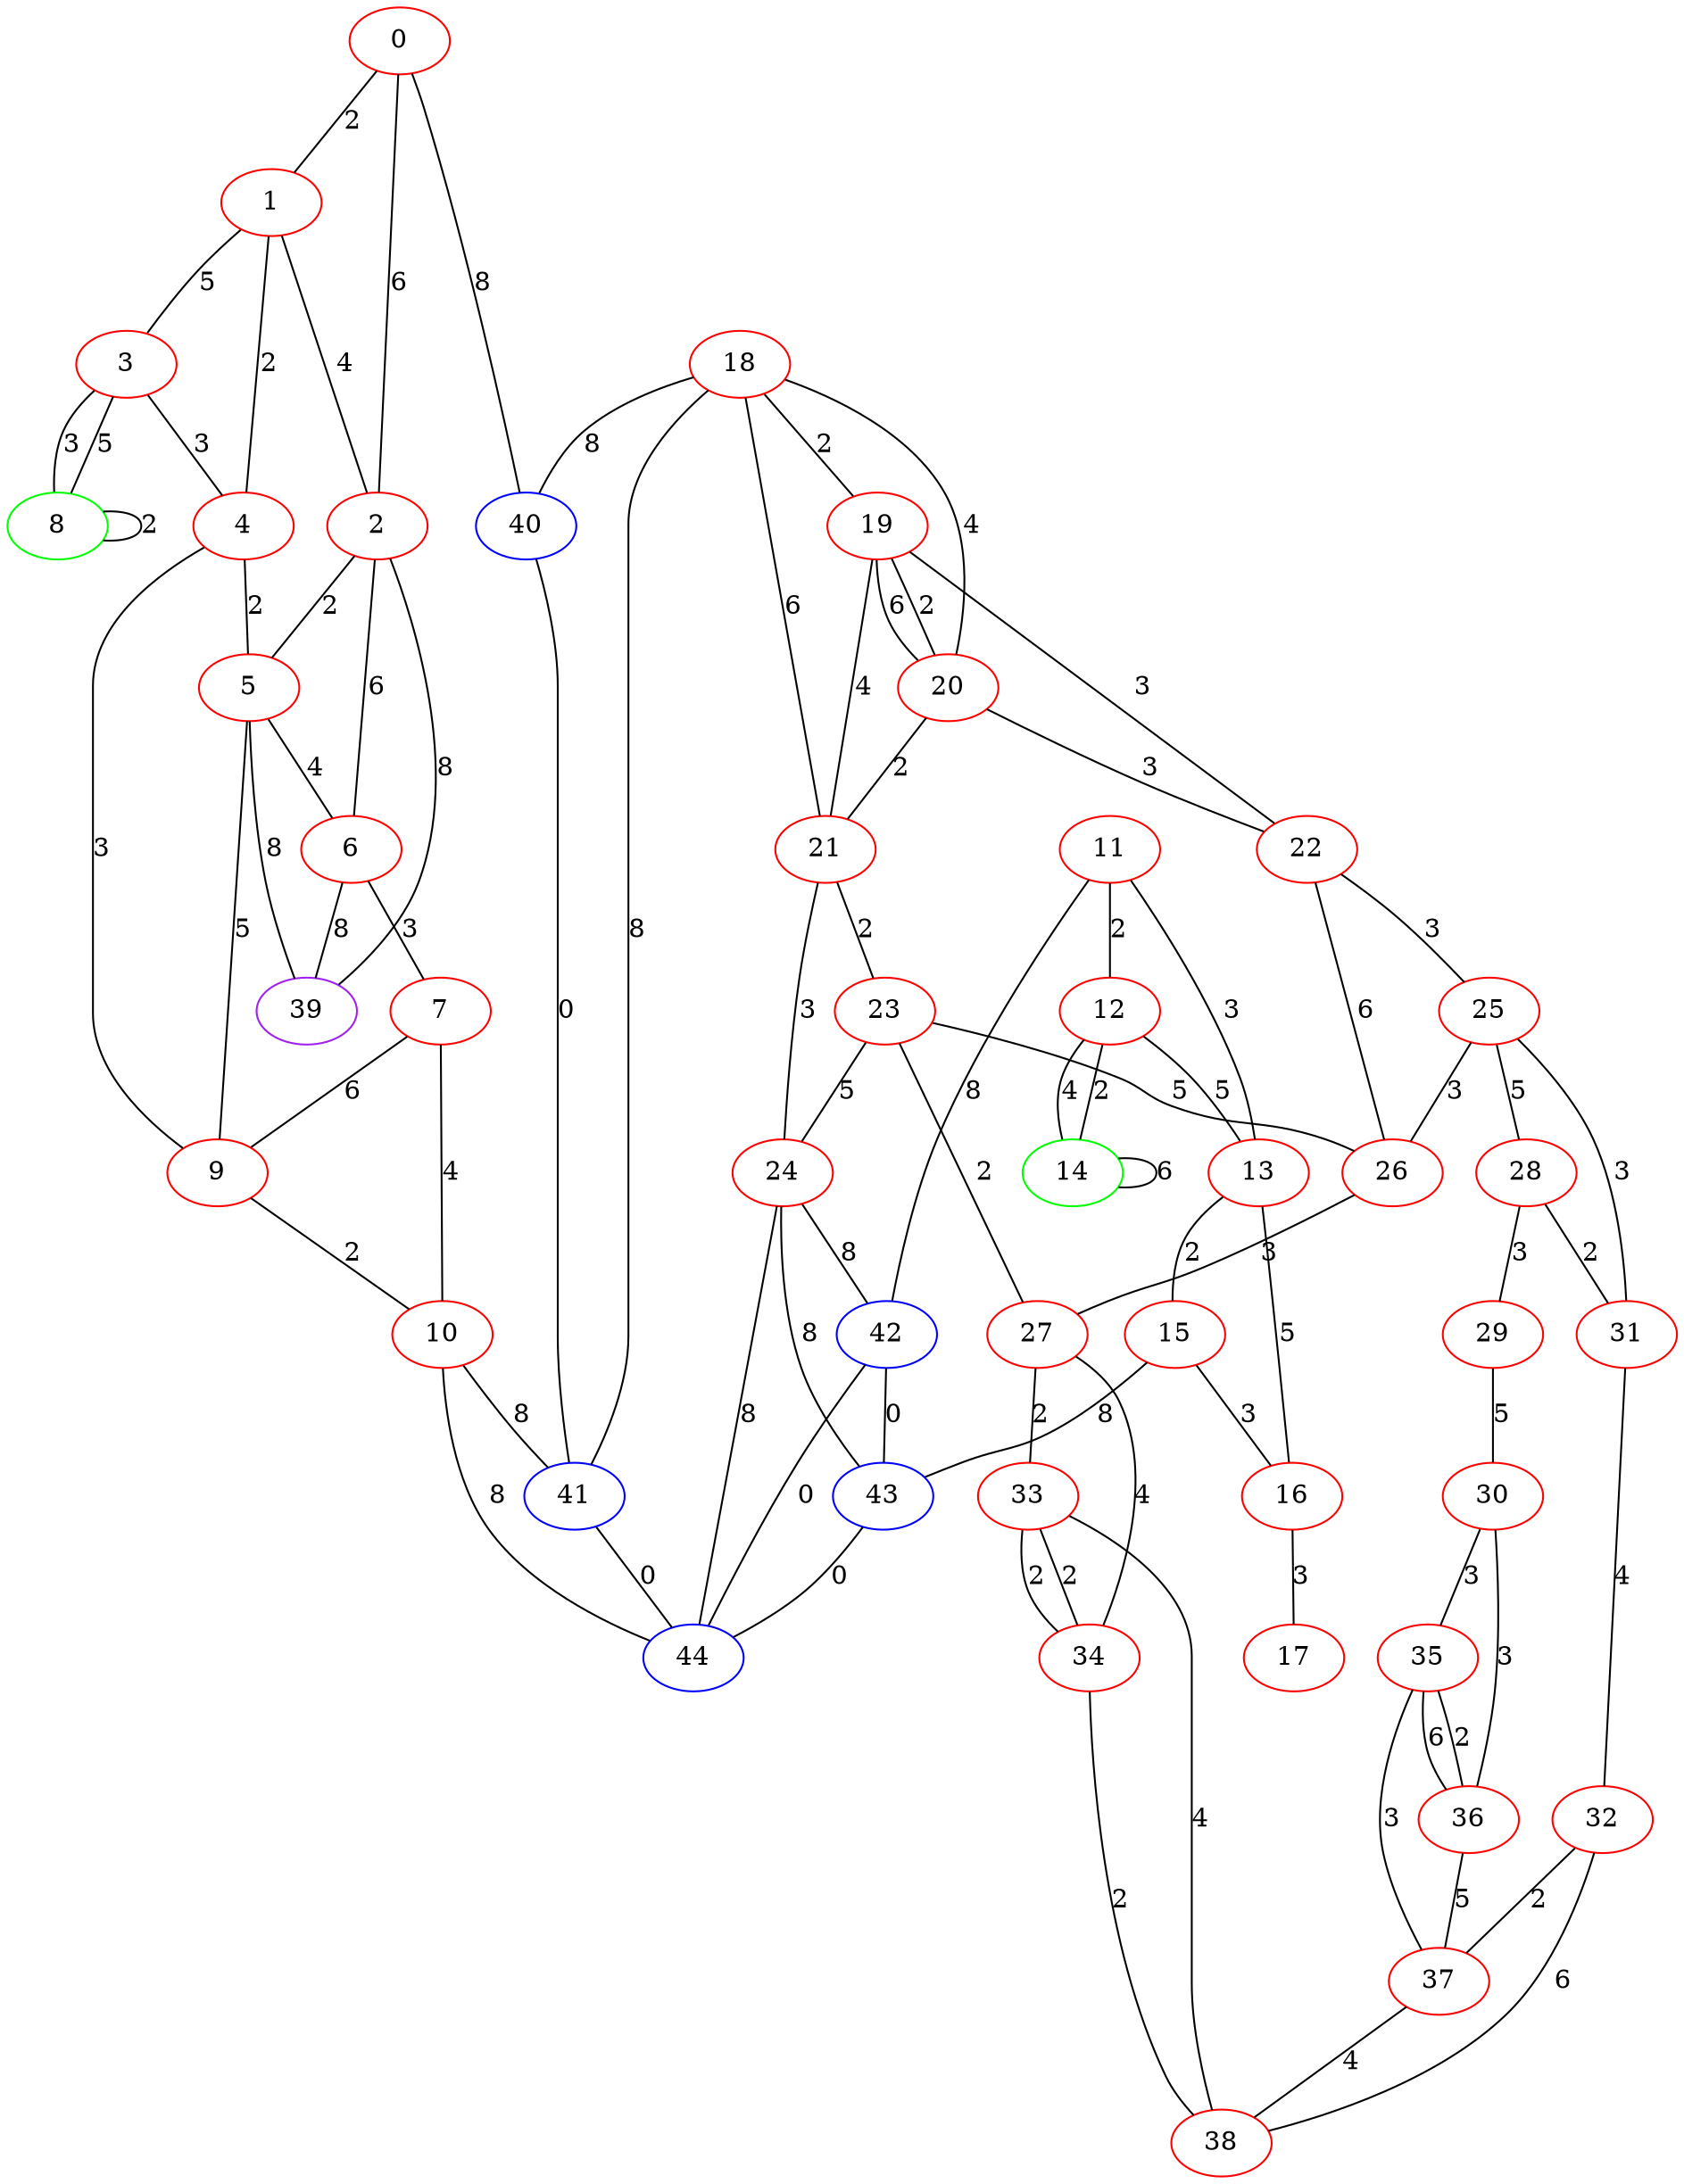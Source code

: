 graph "" {
0 [color=red, weight=1];
1 [color=red, weight=1];
2 [color=red, weight=1];
3 [color=red, weight=1];
4 [color=red, weight=1];
5 [color=red, weight=1];
6 [color=red, weight=1];
7 [color=red, weight=1];
8 [color=green, weight=2];
9 [color=red, weight=1];
10 [color=red, weight=1];
11 [color=red, weight=1];
12 [color=red, weight=1];
13 [color=red, weight=1];
14 [color=green, weight=2];
15 [color=red, weight=1];
16 [color=red, weight=1];
17 [color=red, weight=1];
18 [color=red, weight=1];
19 [color=red, weight=1];
20 [color=red, weight=1];
21 [color=red, weight=1];
22 [color=red, weight=1];
23 [color=red, weight=1];
24 [color=red, weight=1];
25 [color=red, weight=1];
26 [color=red, weight=1];
27 [color=red, weight=1];
28 [color=red, weight=1];
29 [color=red, weight=1];
30 [color=red, weight=1];
31 [color=red, weight=1];
32 [color=red, weight=1];
33 [color=red, weight=1];
34 [color=red, weight=1];
35 [color=red, weight=1];
36 [color=red, weight=1];
37 [color=red, weight=1];
38 [color=red, weight=1];
39 [color=purple, weight=4];
40 [color=blue, weight=3];
41 [color=blue, weight=3];
42 [color=blue, weight=3];
43 [color=blue, weight=3];
44 [color=blue, weight=3];
0 -- 40  [key=0, label=8];
0 -- 1  [key=0, label=2];
0 -- 2  [key=0, label=6];
1 -- 2  [key=0, label=4];
1 -- 3  [key=0, label=5];
1 -- 4  [key=0, label=2];
2 -- 5  [key=0, label=2];
2 -- 6  [key=0, label=6];
2 -- 39  [key=0, label=8];
3 -- 8  [key=0, label=5];
3 -- 8  [key=1, label=3];
3 -- 4  [key=0, label=3];
4 -- 9  [key=0, label=3];
4 -- 5  [key=0, label=2];
5 -- 9  [key=0, label=5];
5 -- 6  [key=0, label=4];
5 -- 39  [key=0, label=8];
6 -- 39  [key=0, label=8];
6 -- 7  [key=0, label=3];
7 -- 9  [key=0, label=6];
7 -- 10  [key=0, label=4];
8 -- 8  [key=0, label=2];
9 -- 10  [key=0, label=2];
10 -- 44  [key=0, label=8];
10 -- 41  [key=0, label=8];
11 -- 42  [key=0, label=8];
11 -- 12  [key=0, label=2];
11 -- 13  [key=0, label=3];
12 -- 13  [key=0, label=5];
12 -- 14  [key=0, label=2];
12 -- 14  [key=1, label=4];
13 -- 16  [key=0, label=5];
13 -- 15  [key=0, label=2];
14 -- 14  [key=0, label=6];
15 -- 16  [key=0, label=3];
15 -- 43  [key=0, label=8];
16 -- 17  [key=0, label=3];
18 -- 40  [key=0, label=8];
18 -- 41  [key=0, label=8];
18 -- 19  [key=0, label=2];
18 -- 20  [key=0, label=4];
18 -- 21  [key=0, label=6];
19 -- 20  [key=0, label=6];
19 -- 20  [key=1, label=2];
19 -- 21  [key=0, label=4];
19 -- 22  [key=0, label=3];
20 -- 21  [key=0, label=2];
20 -- 22  [key=0, label=3];
21 -- 24  [key=0, label=3];
21 -- 23  [key=0, label=2];
22 -- 25  [key=0, label=3];
22 -- 26  [key=0, label=6];
23 -- 24  [key=0, label=5];
23 -- 26  [key=0, label=5];
23 -- 27  [key=0, label=2];
24 -- 42  [key=0, label=8];
24 -- 43  [key=0, label=8];
24 -- 44  [key=0, label=8];
25 -- 26  [key=0, label=3];
25 -- 28  [key=0, label=5];
25 -- 31  [key=0, label=3];
26 -- 27  [key=0, label=3];
27 -- 33  [key=0, label=2];
27 -- 34  [key=0, label=4];
28 -- 29  [key=0, label=3];
28 -- 31  [key=0, label=2];
29 -- 30  [key=0, label=5];
30 -- 35  [key=0, label=3];
30 -- 36  [key=0, label=3];
31 -- 32  [key=0, label=4];
32 -- 37  [key=0, label=2];
32 -- 38  [key=0, label=6];
33 -- 34  [key=0, label=2];
33 -- 34  [key=1, label=2];
33 -- 38  [key=0, label=4];
34 -- 38  [key=0, label=2];
35 -- 36  [key=0, label=2];
35 -- 36  [key=1, label=6];
35 -- 37  [key=0, label=3];
36 -- 37  [key=0, label=5];
37 -- 38  [key=0, label=4];
40 -- 41  [key=0, label=0];
41 -- 44  [key=0, label=0];
42 -- 43  [key=0, label=0];
42 -- 44  [key=0, label=0];
43 -- 44  [key=0, label=0];
}
